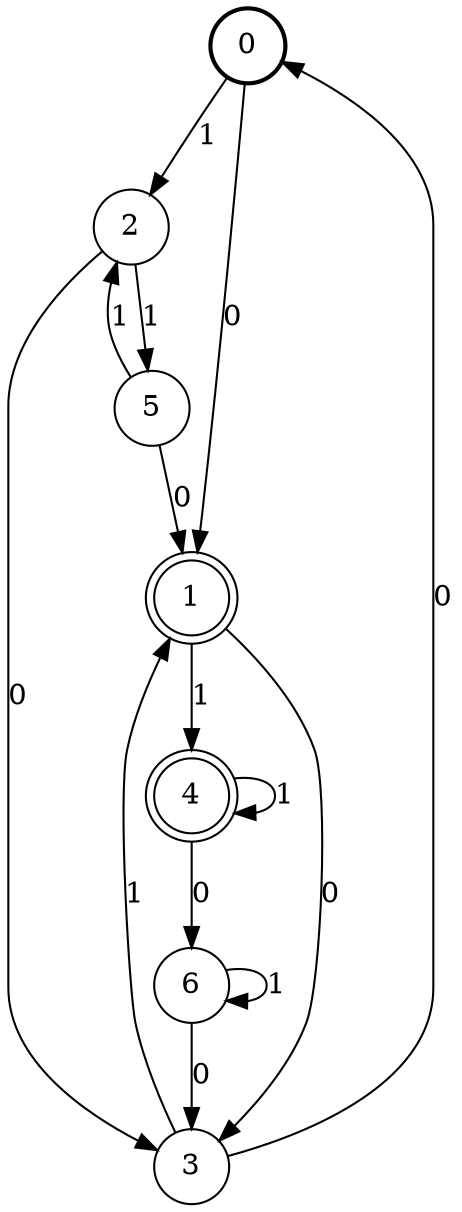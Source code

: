 digraph Automat {
    node [shape = circle];
    0 [style = "bold"];
    0 -> 1 [label = "0"];
    0 -> 2 [label = "1"];
    1 [peripheries=2]
    1 -> 3 [label = "0"];
    1 -> 4 [label = "1"];
    2 -> 3 [label = "0"];
    2 -> 5 [label = "1"];
    3 -> 0 [label = "0"];
    3 -> 1 [label = "1"];
    4 [peripheries=2]
    4 -> 6 [label = "0"];
    4 -> 4 [label = "1"];
    5 -> 1 [label = "0"];
    5 -> 2 [label = "1"];
    6 -> 3 [label = "0"];
    6 -> 6 [label = "1"];
}
